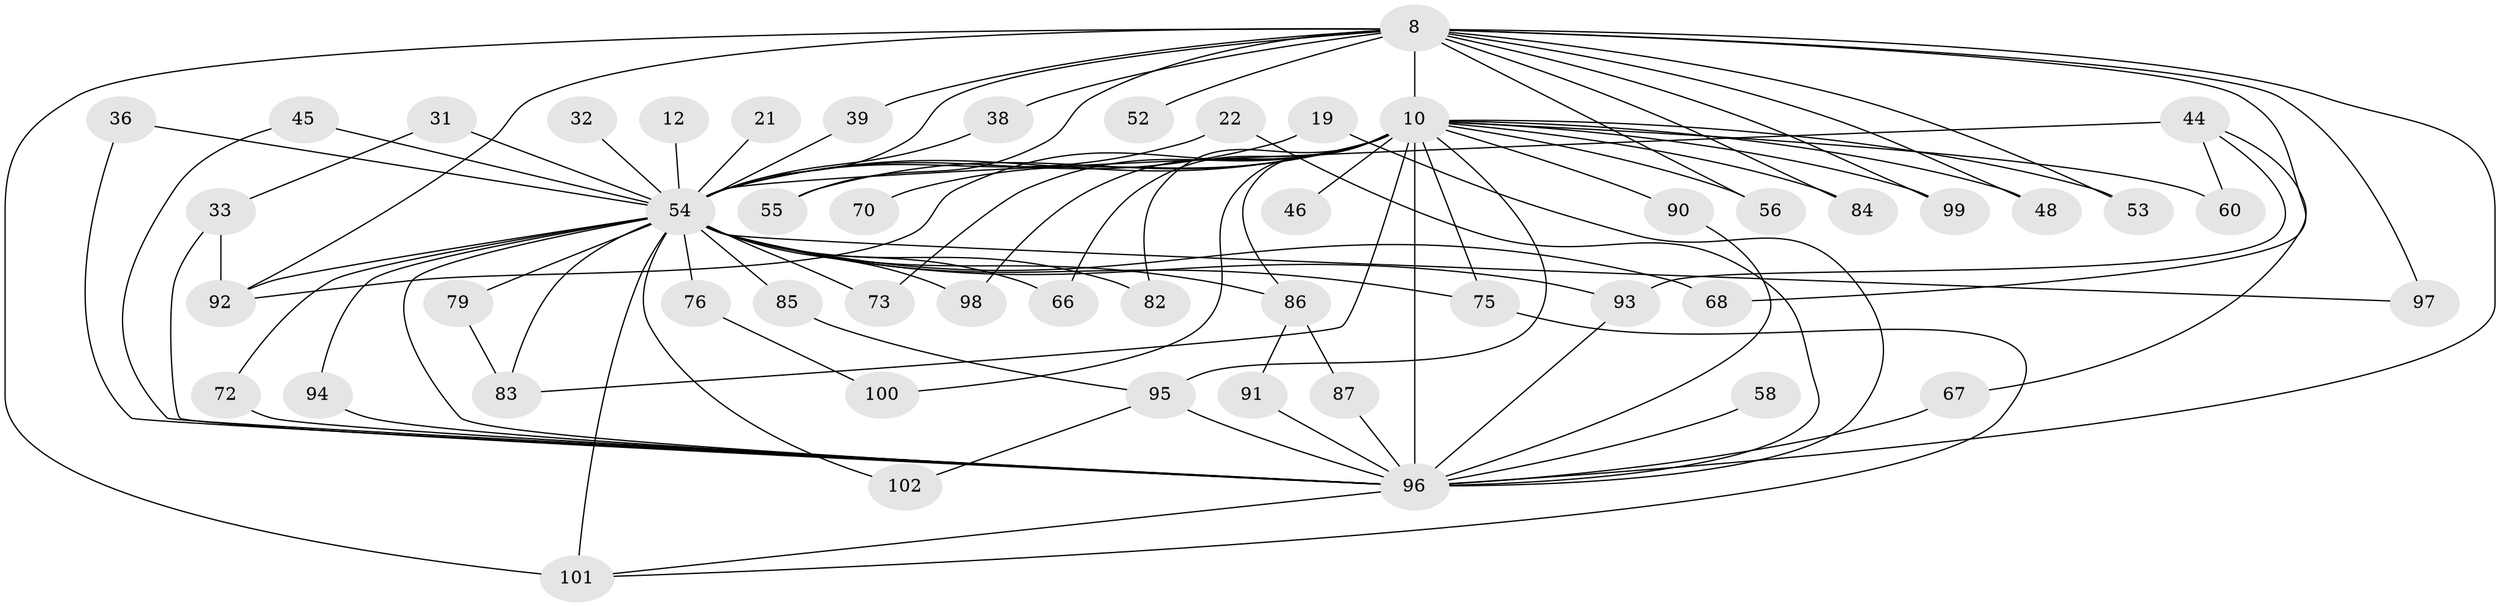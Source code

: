 // original degree distribution, {16: 0.0196078431372549, 24: 0.00980392156862745, 31: 0.00980392156862745, 29: 0.00980392156862745, 17: 0.00980392156862745, 23: 0.00980392156862745, 13: 0.00980392156862745, 19: 0.00980392156862745, 27: 0.00980392156862745, 4: 0.09803921568627451, 2: 0.5980392156862745, 7: 0.0196078431372549, 5: 0.0196078431372549, 3: 0.14705882352941177, 6: 0.0196078431372549}
// Generated by graph-tools (version 1.1) at 2025/43/03/09/25 04:43:35]
// undirected, 51 vertices, 95 edges
graph export_dot {
graph [start="1"]
  node [color=gray90,style=filled];
  8 [super="+4"];
  10 [super="+5"];
  12;
  19;
  21;
  22;
  31 [super="+11"];
  32;
  33 [super="+24"];
  36;
  38;
  39;
  44 [super="+29"];
  45;
  46;
  48;
  52;
  53 [super="+47"];
  54 [super="+25+3+7"];
  55;
  56;
  58;
  60 [super="+50"];
  66;
  67;
  68;
  70;
  72;
  73;
  75 [super="+42"];
  76 [super="+69"];
  79;
  82;
  83 [super="+71+80"];
  84;
  85;
  86 [super="+41+61"];
  87;
  90 [super="+30"];
  91;
  92 [super="+78+77"];
  93 [super="+18+63"];
  94;
  95 [super="+17+20+89+59"];
  96 [super="+27+9+81"];
  97 [super="+23"];
  98;
  99 [super="+37"];
  100;
  101 [super="+88+74"];
  102;
  8 -- 10 [weight=6];
  8 -- 56;
  8 -- 68;
  8 -- 84;
  8 -- 97 [weight=2];
  8 -- 99;
  8 -- 38;
  8 -- 39;
  8 -- 48;
  8 -- 52;
  8 -- 55;
  8 -- 53;
  8 -- 54 [weight=10];
  8 -- 96 [weight=8];
  8 -- 101;
  8 -- 92;
  10 -- 46 [weight=2];
  10 -- 55;
  10 -- 60 [weight=2];
  10 -- 66;
  10 -- 70 [weight=2];
  10 -- 73;
  10 -- 84;
  10 -- 90 [weight=2];
  10 -- 95 [weight=4];
  10 -- 82;
  10 -- 96 [weight=7];
  10 -- 98;
  10 -- 99 [weight=2];
  10 -- 100;
  10 -- 48;
  10 -- 53 [weight=3];
  10 -- 56;
  10 -- 86;
  10 -- 54 [weight=6];
  10 -- 75;
  10 -- 92 [weight=3];
  10 -- 83 [weight=4];
  12 -- 54 [weight=2];
  19 -- 96;
  19 -- 54;
  21 -- 54 [weight=2];
  22 -- 54;
  22 -- 96;
  31 -- 33;
  31 -- 54 [weight=3];
  32 -- 54 [weight=2];
  33 -- 96;
  33 -- 92;
  36 -- 54;
  36 -- 96;
  38 -- 54;
  39 -- 54;
  44 -- 60;
  44 -- 67;
  44 -- 93;
  44 -- 54 [weight=3];
  45 -- 96;
  45 -- 54;
  54 -- 98;
  54 -- 66;
  54 -- 68;
  54 -- 76 [weight=5];
  54 -- 83 [weight=2];
  54 -- 85;
  54 -- 93 [weight=2];
  54 -- 96 [weight=6];
  54 -- 75;
  54 -- 92 [weight=5];
  54 -- 72;
  54 -- 73;
  54 -- 79;
  54 -- 82;
  54 -- 86 [weight=3];
  54 -- 94;
  54 -- 97;
  54 -- 101 [weight=3];
  54 -- 102;
  58 -- 96 [weight=2];
  67 -- 96;
  72 -- 96;
  75 -- 101;
  76 -- 100;
  79 -- 83;
  85 -- 95;
  86 -- 87;
  86 -- 91;
  87 -- 96;
  90 -- 96;
  91 -- 96;
  93 -- 96;
  94 -- 96;
  95 -- 102;
  95 -- 96 [weight=4];
  96 -- 101;
}
